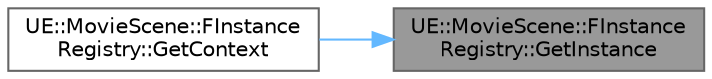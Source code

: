digraph "UE::MovieScene::FInstanceRegistry::GetInstance"
{
 // INTERACTIVE_SVG=YES
 // LATEX_PDF_SIZE
  bgcolor="transparent";
  edge [fontname=Helvetica,fontsize=10,labelfontname=Helvetica,labelfontsize=10];
  node [fontname=Helvetica,fontsize=10,shape=box,height=0.2,width=0.4];
  rankdir="RL";
  Node1 [id="Node000001",label="UE::MovieScene::FInstance\lRegistry::GetInstance",height=0.2,width=0.4,color="gray40", fillcolor="grey60", style="filled", fontcolor="black",tooltip=" "];
  Node1 -> Node2 [id="edge1_Node000001_Node000002",dir="back",color="steelblue1",style="solid",tooltip=" "];
  Node2 [id="Node000002",label="UE::MovieScene::FInstance\lRegistry::GetContext",height=0.2,width=0.4,color="grey40", fillcolor="white", style="filled",URL="$db/d46/structUE_1_1MovieScene_1_1FInstanceRegistry.html#a0016cd311f405edeaeb695131eed1d4b",tooltip=" "];
}
